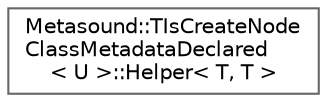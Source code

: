 digraph "Graphical Class Hierarchy"
{
 // INTERACTIVE_SVG=YES
 // LATEX_PDF_SIZE
  bgcolor="transparent";
  edge [fontname=Helvetica,fontsize=10,labelfontname=Helvetica,labelfontsize=10];
  node [fontname=Helvetica,fontsize=10,shape=box,height=0.2,width=0.4];
  rankdir="LR";
  Node0 [id="Node000000",label="Metasound::TIsCreateNode\lClassMetadataDeclared\l\< U \>::Helper\< T, T \>",height=0.2,width=0.4,color="grey40", fillcolor="white", style="filled",URL="$d7/d25/structMetasound_1_1TIsCreateNodeClassMetadataDeclared_1_1Helper.html",tooltip=" "];
}
